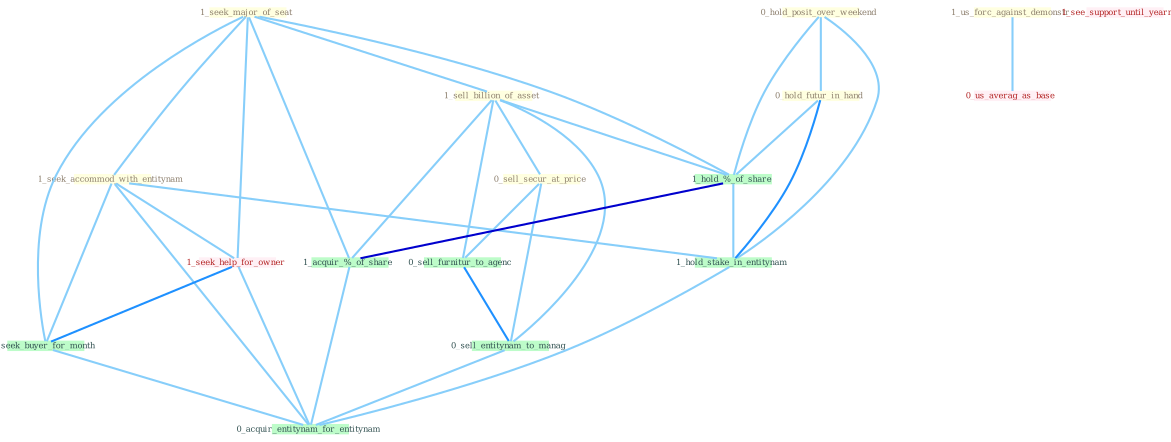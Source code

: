 Graph G{ 
    node
    [shape=polygon,style=filled,width=.5,height=.06,color="#BDFCC9",fixedsize=true,fontsize=4,
    fontcolor="#2f4f4f"];
    {node
    [color="#ffffe0", fontcolor="#8b7d6b"] "1_seek_major_of_seat " "1_sell_billion_of_asset " "1_seek_accommod_with_entitynam " "0_sell_secur_at_price " "1_us_forc_against_demonstr " "0_hold_posit_over_weekend " "0_hold_futur_in_hand "}
{node [color="#fff0f5", fontcolor="#b22222"] "1_seek_help_for_owner " "1_see_support_until_yearnum " "0_us_averag_as_base "}
edge [color="#B0E2FF"];

	"1_seek_major_of_seat " -- "1_sell_billion_of_asset " [w="1", color="#87cefa" ];
	"1_seek_major_of_seat " -- "1_seek_accommod_with_entitynam " [w="1", color="#87cefa" ];
	"1_seek_major_of_seat " -- "1_hold_%_of_share " [w="1", color="#87cefa" ];
	"1_seek_major_of_seat " -- "1_seek_help_for_owner " [w="1", color="#87cefa" ];
	"1_seek_major_of_seat " -- "0_seek_buyer_for_month " [w="1", color="#87cefa" ];
	"1_seek_major_of_seat " -- "1_acquir_%_of_share " [w="1", color="#87cefa" ];
	"1_sell_billion_of_asset " -- "0_sell_secur_at_price " [w="1", color="#87cefa" ];
	"1_sell_billion_of_asset " -- "1_hold_%_of_share " [w="1", color="#87cefa" ];
	"1_sell_billion_of_asset " -- "1_acquir_%_of_share " [w="1", color="#87cefa" ];
	"1_sell_billion_of_asset " -- "0_sell_furnitur_to_agenc " [w="1", color="#87cefa" ];
	"1_sell_billion_of_asset " -- "0_sell_entitynam_to_manag " [w="1", color="#87cefa" ];
	"1_seek_accommod_with_entitynam " -- "1_hold_stake_in_entitynam " [w="1", color="#87cefa" ];
	"1_seek_accommod_with_entitynam " -- "1_seek_help_for_owner " [w="1", color="#87cefa" ];
	"1_seek_accommod_with_entitynam " -- "0_seek_buyer_for_month " [w="1", color="#87cefa" ];
	"1_seek_accommod_with_entitynam " -- "0_acquir_entitynam_for_entitynam " [w="1", color="#87cefa" ];
	"0_sell_secur_at_price " -- "0_sell_furnitur_to_agenc " [w="1", color="#87cefa" ];
	"0_sell_secur_at_price " -- "0_sell_entitynam_to_manag " [w="1", color="#87cefa" ];
	"1_us_forc_against_demonstr " -- "0_us_averag_as_base " [w="1", color="#87cefa" ];
	"0_hold_posit_over_weekend " -- "0_hold_futur_in_hand " [w="1", color="#87cefa" ];
	"0_hold_posit_over_weekend " -- "1_hold_%_of_share " [w="1", color="#87cefa" ];
	"0_hold_posit_over_weekend " -- "1_hold_stake_in_entitynam " [w="1", color="#87cefa" ];
	"0_hold_futur_in_hand " -- "1_hold_%_of_share " [w="1", color="#87cefa" ];
	"0_hold_futur_in_hand " -- "1_hold_stake_in_entitynam " [w="2", color="#1e90ff" , len=0.8];
	"1_hold_%_of_share " -- "1_hold_stake_in_entitynam " [w="1", color="#87cefa" ];
	"1_hold_%_of_share " -- "1_acquir_%_of_share " [w="3", color="#0000cd" , len=0.6];
	"1_hold_stake_in_entitynam " -- "0_acquir_entitynam_for_entitynam " [w="1", color="#87cefa" ];
	"1_seek_help_for_owner " -- "0_seek_buyer_for_month " [w="2", color="#1e90ff" , len=0.8];
	"1_seek_help_for_owner " -- "0_acquir_entitynam_for_entitynam " [w="1", color="#87cefa" ];
	"0_seek_buyer_for_month " -- "0_acquir_entitynam_for_entitynam " [w="1", color="#87cefa" ];
	"1_acquir_%_of_share " -- "0_acquir_entitynam_for_entitynam " [w="1", color="#87cefa" ];
	"0_sell_furnitur_to_agenc " -- "0_sell_entitynam_to_manag " [w="2", color="#1e90ff" , len=0.8];
	"0_sell_entitynam_to_manag " -- "0_acquir_entitynam_for_entitynam " [w="1", color="#87cefa" ];
}
